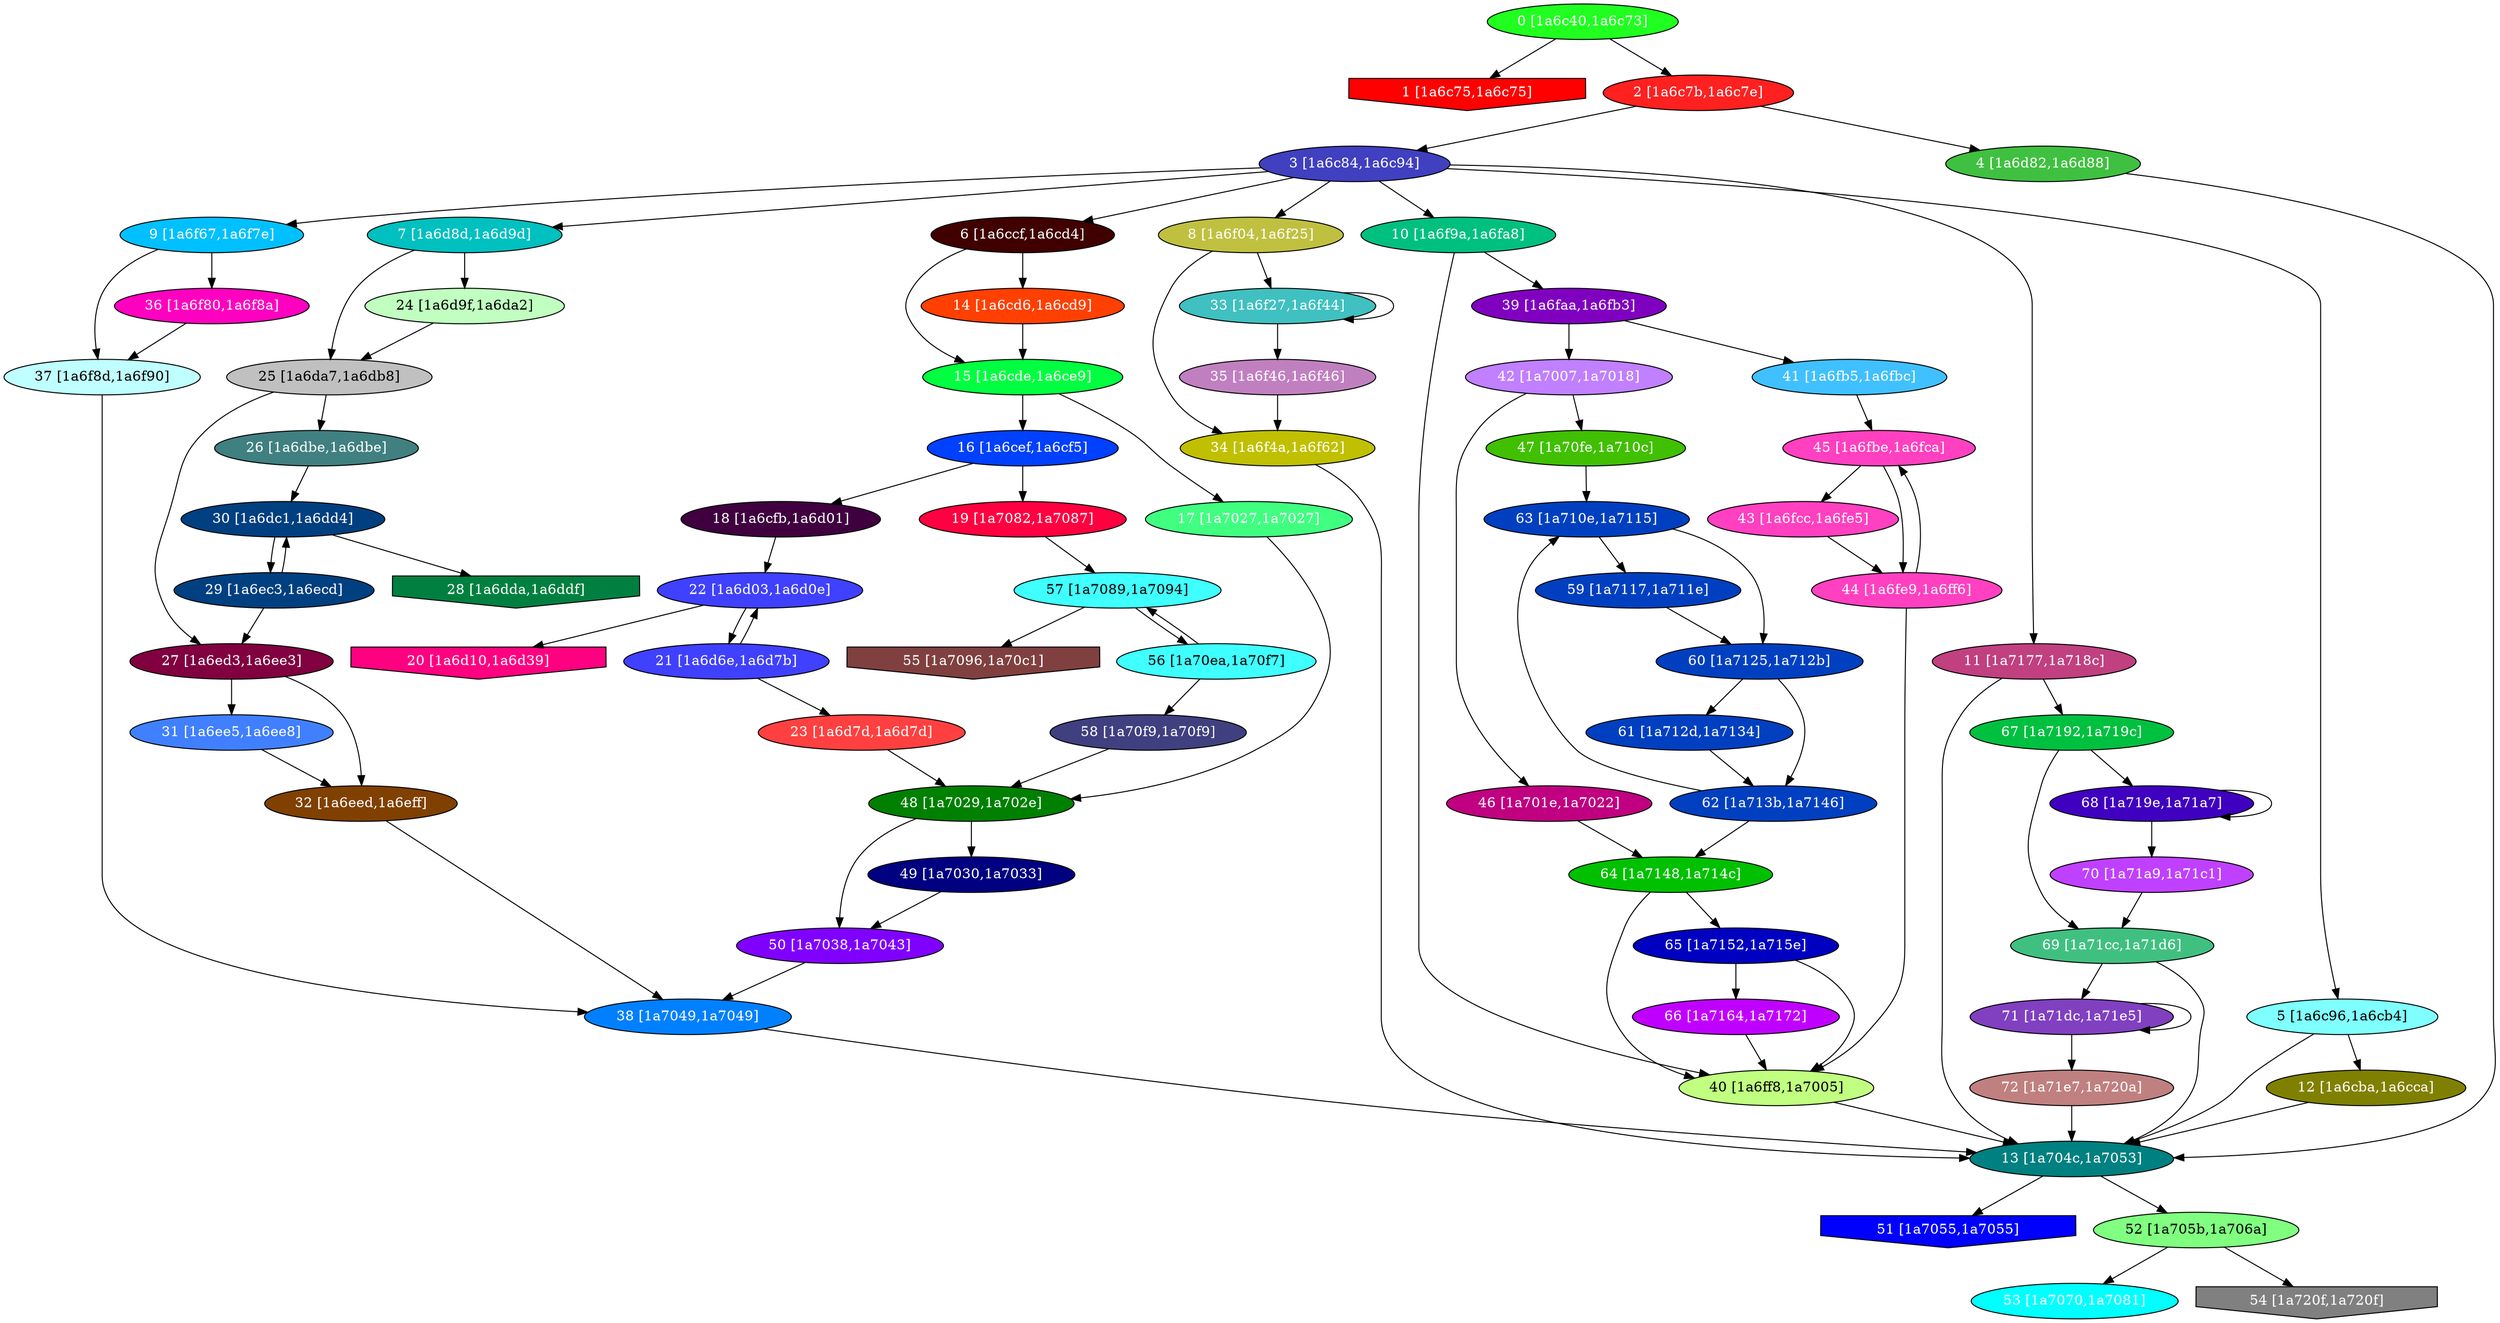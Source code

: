 diGraph libnss3{
	libnss3_0  [style=filled fillcolor="#20FF20" fontcolor="#ffffff" shape=oval label="0 [1a6c40,1a6c73]"]
	libnss3_1  [style=filled fillcolor="#FF0000" fontcolor="#ffffff" shape=invhouse label="1 [1a6c75,1a6c75]"]
	libnss3_2  [style=filled fillcolor="#FF2020" fontcolor="#ffffff" shape=oval label="2 [1a6c7b,1a6c7e]"]
	libnss3_3  [style=filled fillcolor="#4040C0" fontcolor="#ffffff" shape=oval label="3 [1a6c84,1a6c94]"]
	libnss3_4  [style=filled fillcolor="#40C040" fontcolor="#ffffff" shape=oval label="4 [1a6d82,1a6d88]"]
	libnss3_5  [style=filled fillcolor="#80FFFF" fontcolor="#000000" shape=oval label="5 [1a6c96,1a6cb4]"]
	libnss3_6  [style=filled fillcolor="#400000" fontcolor="#ffffff" shape=oval label="6 [1a6ccf,1a6cd4]"]
	libnss3_7  [style=filled fillcolor="#00C0C0" fontcolor="#ffffff" shape=oval label="7 [1a6d8d,1a6d9d]"]
	libnss3_8  [style=filled fillcolor="#C0C040" fontcolor="#ffffff" shape=oval label="8 [1a6f04,1a6f25]"]
	libnss3_9  [style=filled fillcolor="#00C0FF" fontcolor="#ffffff" shape=oval label="9 [1a6f67,1a6f7e]"]
	libnss3_a  [style=filled fillcolor="#00C080" fontcolor="#ffffff" shape=oval label="10 [1a6f9a,1a6fa8]"]
	libnss3_b  [style=filled fillcolor="#C04080" fontcolor="#ffffff" shape=oval label="11 [1a7177,1a718c]"]
	libnss3_c  [style=filled fillcolor="#808000" fontcolor="#ffffff" shape=oval label="12 [1a6cba,1a6cca]"]
	libnss3_d  [style=filled fillcolor="#008080" fontcolor="#ffffff" shape=oval label="13 [1a704c,1a7053]"]
	libnss3_e  [style=filled fillcolor="#FF4000" fontcolor="#ffffff" shape=oval label="14 [1a6cd6,1a6cd9]"]
	libnss3_f  [style=filled fillcolor="#00FF40" fontcolor="#ffffff" shape=oval label="15 [1a6cde,1a6ce9]"]
	libnss3_10  [style=filled fillcolor="#0040FF" fontcolor="#ffffff" shape=oval label="16 [1a6cef,1a6cf5]"]
	libnss3_11  [style=filled fillcolor="#40FF80" fontcolor="#ffffff" shape=oval label="17 [1a7027,1a7027]"]
	libnss3_12  [style=filled fillcolor="#400040" fontcolor="#ffffff" shape=oval label="18 [1a6cfb,1a6d01]"]
	libnss3_13  [style=filled fillcolor="#FF0040" fontcolor="#ffffff" shape=oval label="19 [1a7082,1a7087]"]
	libnss3_14  [style=filled fillcolor="#FF0080" fontcolor="#ffffff" shape=invhouse label="20 [1a6d10,1a6d39]"]
	libnss3_15  [style=filled fillcolor="#4040FF" fontcolor="#ffffff" shape=oval label="21 [1a6d6e,1a6d7b]"]
	libnss3_16  [style=filled fillcolor="#4040FF" fontcolor="#ffffff" shape=oval label="22 [1a6d03,1a6d0e]"]
	libnss3_17  [style=filled fillcolor="#FF4040" fontcolor="#ffffff" shape=oval label="23 [1a6d7d,1a6d7d]"]
	libnss3_18  [style=filled fillcolor="#C0FFC0" fontcolor="#000000" shape=oval label="24 [1a6d9f,1a6da2]"]
	libnss3_19  [style=filled fillcolor="#C0C0C0" fontcolor="#000000" shape=oval label="25 [1a6da7,1a6db8]"]
	libnss3_1a  [style=filled fillcolor="#408080" fontcolor="#ffffff" shape=oval label="26 [1a6dbe,1a6dbe]"]
	libnss3_1b  [style=filled fillcolor="#800040" fontcolor="#ffffff" shape=oval label="27 [1a6ed3,1a6ee3]"]
	libnss3_1c  [style=filled fillcolor="#008040" fontcolor="#ffffff" shape=invhouse label="28 [1a6dda,1a6ddf]"]
	libnss3_1d  [style=filled fillcolor="#004080" fontcolor="#ffffff" shape=oval label="29 [1a6ec3,1a6ecd]"]
	libnss3_1e  [style=filled fillcolor="#004080" fontcolor="#ffffff" shape=oval label="30 [1a6dc1,1a6dd4]"]
	libnss3_1f  [style=filled fillcolor="#4080FF" fontcolor="#ffffff" shape=oval label="31 [1a6ee5,1a6ee8]"]
	libnss3_20  [style=filled fillcolor="#804000" fontcolor="#ffffff" shape=oval label="32 [1a6eed,1a6eff]"]
	libnss3_21  [style=filled fillcolor="#40C0C0" fontcolor="#ffffff" shape=oval label="33 [1a6f27,1a6f44]"]
	libnss3_22  [style=filled fillcolor="#C0C000" fontcolor="#ffffff" shape=oval label="34 [1a6f4a,1a6f62]"]
	libnss3_23  [style=filled fillcolor="#C080C0" fontcolor="#ffffff" shape=oval label="35 [1a6f46,1a6f46]"]
	libnss3_24  [style=filled fillcolor="#FF00C0" fontcolor="#ffffff" shape=oval label="36 [1a6f80,1a6f8a]"]
	libnss3_25  [style=filled fillcolor="#C0FFFF" fontcolor="#000000" shape=oval label="37 [1a6f8d,1a6f90]"]
	libnss3_26  [style=filled fillcolor="#0080FF" fontcolor="#ffffff" shape=oval label="38 [1a7049,1a7049]"]
	libnss3_27  [style=filled fillcolor="#8000C0" fontcolor="#ffffff" shape=oval label="39 [1a6faa,1a6fb3]"]
	libnss3_28  [style=filled fillcolor="#C0FF80" fontcolor="#000000" shape=oval label="40 [1a6ff8,1a7005]"]
	libnss3_29  [style=filled fillcolor="#40C0FF" fontcolor="#ffffff" shape=oval label="41 [1a6fb5,1a6fbc]"]
	libnss3_2a  [style=filled fillcolor="#C080FF" fontcolor="#ffffff" shape=oval label="42 [1a7007,1a7018]"]
	libnss3_2b  [style=filled fillcolor="#FF40C0" fontcolor="#ffffff" shape=oval label="43 [1a6fcc,1a6fe5]"]
	libnss3_2c  [style=filled fillcolor="#FF40C0" fontcolor="#ffffff" shape=oval label="44 [1a6fe9,1a6ff6]"]
	libnss3_2d  [style=filled fillcolor="#FF40C0" fontcolor="#ffffff" shape=oval label="45 [1a6fbe,1a6fca]"]
	libnss3_2e  [style=filled fillcolor="#C00080" fontcolor="#ffffff" shape=oval label="46 [1a701e,1a7022]"]
	libnss3_2f  [style=filled fillcolor="#40C000" fontcolor="#ffffff" shape=oval label="47 [1a70fe,1a710c]"]
	libnss3_30  [style=filled fillcolor="#008000" fontcolor="#ffffff" shape=oval label="48 [1a7029,1a702e]"]
	libnss3_31  [style=filled fillcolor="#000080" fontcolor="#ffffff" shape=oval label="49 [1a7030,1a7033]"]
	libnss3_32  [style=filled fillcolor="#8000FF" fontcolor="#ffffff" shape=oval label="50 [1a7038,1a7043]"]
	libnss3_33  [style=filled fillcolor="#0000FF" fontcolor="#ffffff" shape=invhouse label="51 [1a7055,1a7055]"]
	libnss3_34  [style=filled fillcolor="#80FF80" fontcolor="#000000" shape=oval label="52 [1a705b,1a706a]"]
	libnss3_35  [style=filled fillcolor="#00FFFF" fontcolor="#ffffff" shape=oval label="53 [1a7070,1a7081]"]
	libnss3_36  [style=filled fillcolor="#808080" fontcolor="#ffffff" shape=invhouse label="54 [1a720f,1a720f]"]
	libnss3_37  [style=filled fillcolor="#804040" fontcolor="#ffffff" shape=invhouse label="55 [1a7096,1a70c1]"]
	libnss3_38  [style=filled fillcolor="#40FFFF" fontcolor="#000000" shape=oval label="56 [1a70ea,1a70f7]"]
	libnss3_39  [style=filled fillcolor="#40FFFF" fontcolor="#000000" shape=oval label="57 [1a7089,1a7094]"]
	libnss3_3a  [style=filled fillcolor="#404080" fontcolor="#ffffff" shape=oval label="58 [1a70f9,1a70f9]"]
	libnss3_3b  [style=filled fillcolor="#0040C0" fontcolor="#ffffff" shape=oval label="59 [1a7117,1a711e]"]
	libnss3_3c  [style=filled fillcolor="#0040C0" fontcolor="#ffffff" shape=oval label="60 [1a7125,1a712b]"]
	libnss3_3d  [style=filled fillcolor="#0040C0" fontcolor="#ffffff" shape=oval label="61 [1a712d,1a7134]"]
	libnss3_3e  [style=filled fillcolor="#0040C0" fontcolor="#ffffff" shape=oval label="62 [1a713b,1a7146]"]
	libnss3_3f  [style=filled fillcolor="#0040C0" fontcolor="#ffffff" shape=oval label="63 [1a710e,1a7115]"]
	libnss3_40  [style=filled fillcolor="#00C000" fontcolor="#ffffff" shape=oval label="64 [1a7148,1a714c]"]
	libnss3_41  [style=filled fillcolor="#0000C0" fontcolor="#ffffff" shape=oval label="65 [1a7152,1a715e]"]
	libnss3_42  [style=filled fillcolor="#C000FF" fontcolor="#ffffff" shape=oval label="66 [1a7164,1a7172]"]
	libnss3_43  [style=filled fillcolor="#00C040" fontcolor="#ffffff" shape=oval label="67 [1a7192,1a719c]"]
	libnss3_44  [style=filled fillcolor="#4000C0" fontcolor="#ffffff" shape=oval label="68 [1a719e,1a71a7]"]
	libnss3_45  [style=filled fillcolor="#40C080" fontcolor="#ffffff" shape=oval label="69 [1a71cc,1a71d6]"]
	libnss3_46  [style=filled fillcolor="#C040FF" fontcolor="#ffffff" shape=oval label="70 [1a71a9,1a71c1]"]
	libnss3_47  [style=filled fillcolor="#8040C0" fontcolor="#ffffff" shape=oval label="71 [1a71dc,1a71e5]"]
	libnss3_48  [style=filled fillcolor="#C08080" fontcolor="#ffffff" shape=oval label="72 [1a71e7,1a720a]"]

	libnss3_0 -> libnss3_1
	libnss3_0 -> libnss3_2
	libnss3_2 -> libnss3_3
	libnss3_2 -> libnss3_4
	libnss3_3 -> libnss3_5
	libnss3_3 -> libnss3_6
	libnss3_3 -> libnss3_7
	libnss3_3 -> libnss3_8
	libnss3_3 -> libnss3_9
	libnss3_3 -> libnss3_a
	libnss3_3 -> libnss3_b
	libnss3_4 -> libnss3_d
	libnss3_5 -> libnss3_c
	libnss3_5 -> libnss3_d
	libnss3_6 -> libnss3_e
	libnss3_6 -> libnss3_f
	libnss3_7 -> libnss3_18
	libnss3_7 -> libnss3_19
	libnss3_8 -> libnss3_21
	libnss3_8 -> libnss3_22
	libnss3_9 -> libnss3_24
	libnss3_9 -> libnss3_25
	libnss3_a -> libnss3_27
	libnss3_a -> libnss3_28
	libnss3_b -> libnss3_d
	libnss3_b -> libnss3_43
	libnss3_c -> libnss3_d
	libnss3_d -> libnss3_33
	libnss3_d -> libnss3_34
	libnss3_e -> libnss3_f
	libnss3_f -> libnss3_10
	libnss3_f -> libnss3_11
	libnss3_10 -> libnss3_12
	libnss3_10 -> libnss3_13
	libnss3_11 -> libnss3_30
	libnss3_12 -> libnss3_16
	libnss3_13 -> libnss3_39
	libnss3_15 -> libnss3_16
	libnss3_15 -> libnss3_17
	libnss3_16 -> libnss3_14
	libnss3_16 -> libnss3_15
	libnss3_17 -> libnss3_30
	libnss3_18 -> libnss3_19
	libnss3_19 -> libnss3_1a
	libnss3_19 -> libnss3_1b
	libnss3_1a -> libnss3_1e
	libnss3_1b -> libnss3_1f
	libnss3_1b -> libnss3_20
	libnss3_1d -> libnss3_1b
	libnss3_1d -> libnss3_1e
	libnss3_1e -> libnss3_1c
	libnss3_1e -> libnss3_1d
	libnss3_1f -> libnss3_20
	libnss3_20 -> libnss3_26
	libnss3_21 -> libnss3_21
	libnss3_21 -> libnss3_23
	libnss3_22 -> libnss3_d
	libnss3_23 -> libnss3_22
	libnss3_24 -> libnss3_25
	libnss3_25 -> libnss3_26
	libnss3_26 -> libnss3_d
	libnss3_27 -> libnss3_29
	libnss3_27 -> libnss3_2a
	libnss3_28 -> libnss3_d
	libnss3_29 -> libnss3_2d
	libnss3_2a -> libnss3_2e
	libnss3_2a -> libnss3_2f
	libnss3_2b -> libnss3_2c
	libnss3_2c -> libnss3_28
	libnss3_2c -> libnss3_2d
	libnss3_2d -> libnss3_2b
	libnss3_2d -> libnss3_2c
	libnss3_2e -> libnss3_40
	libnss3_2f -> libnss3_3f
	libnss3_30 -> libnss3_31
	libnss3_30 -> libnss3_32
	libnss3_31 -> libnss3_32
	libnss3_32 -> libnss3_26
	libnss3_34 -> libnss3_35
	libnss3_34 -> libnss3_36
	libnss3_38 -> libnss3_39
	libnss3_38 -> libnss3_3a
	libnss3_39 -> libnss3_37
	libnss3_39 -> libnss3_38
	libnss3_3a -> libnss3_30
	libnss3_3b -> libnss3_3c
	libnss3_3c -> libnss3_3d
	libnss3_3c -> libnss3_3e
	libnss3_3d -> libnss3_3e
	libnss3_3e -> libnss3_3f
	libnss3_3e -> libnss3_40
	libnss3_3f -> libnss3_3b
	libnss3_3f -> libnss3_3c
	libnss3_40 -> libnss3_28
	libnss3_40 -> libnss3_41
	libnss3_41 -> libnss3_28
	libnss3_41 -> libnss3_42
	libnss3_42 -> libnss3_28
	libnss3_43 -> libnss3_44
	libnss3_43 -> libnss3_45
	libnss3_44 -> libnss3_44
	libnss3_44 -> libnss3_46
	libnss3_45 -> libnss3_d
	libnss3_45 -> libnss3_47
	libnss3_46 -> libnss3_45
	libnss3_47 -> libnss3_47
	libnss3_47 -> libnss3_48
	libnss3_48 -> libnss3_d
}